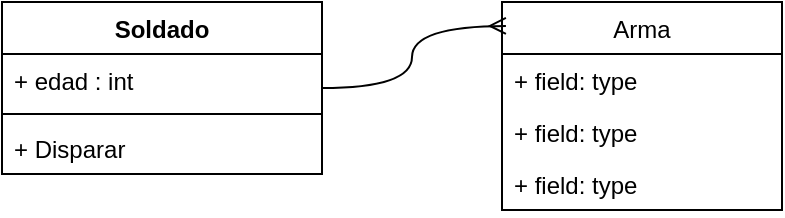 <mxfile version="14.9.1" type="github">
  <diagram id="du1G-gv9TarFtcxqDP6g" name="Page-1">
    <mxGraphModel dx="868" dy="425" grid="1" gridSize="10" guides="1" tooltips="1" connect="1" arrows="1" fold="1" page="1" pageScale="1" pageWidth="827" pageHeight="1169" math="0" shadow="0">
      <root>
        <mxCell id="0" />
        <mxCell id="1" parent="0" />
        <mxCell id="mFIl1UfdfistAR_KeeVp-9" style="edgeStyle=orthogonalEdgeStyle;rounded=0;orthogonalLoop=1;jettySize=auto;html=1;entryX=0.014;entryY=0.115;entryDx=0;entryDy=0;entryPerimeter=0;exitX=1;exitY=0.654;exitDx=0;exitDy=0;exitPerimeter=0;curved=1;endArrow=ERmany;endFill=0;" edge="1" parent="1" source="mFIl1UfdfistAR_KeeVp-2" target="mFIl1UfdfistAR_KeeVp-5">
          <mxGeometry relative="1" as="geometry" />
        </mxCell>
        <mxCell id="mFIl1UfdfistAR_KeeVp-1" value="Soldado" style="swimlane;fontStyle=1;align=center;verticalAlign=top;childLayout=stackLayout;horizontal=1;startSize=26;horizontalStack=0;resizeParent=1;resizeParentMax=0;resizeLast=0;collapsible=1;marginBottom=0;" vertex="1" parent="1">
          <mxGeometry x="110" y="180" width="160" height="86" as="geometry" />
        </mxCell>
        <mxCell id="mFIl1UfdfistAR_KeeVp-2" value="+ edad : int" style="text;strokeColor=none;fillColor=none;align=left;verticalAlign=top;spacingLeft=4;spacingRight=4;overflow=hidden;rotatable=0;points=[[0,0.5],[1,0.5]];portConstraint=eastwest;" vertex="1" parent="mFIl1UfdfistAR_KeeVp-1">
          <mxGeometry y="26" width="160" height="26" as="geometry" />
        </mxCell>
        <mxCell id="mFIl1UfdfistAR_KeeVp-3" value="" style="line;strokeWidth=1;fillColor=none;align=left;verticalAlign=middle;spacingTop=-1;spacingLeft=3;spacingRight=3;rotatable=0;labelPosition=right;points=[];portConstraint=eastwest;" vertex="1" parent="mFIl1UfdfistAR_KeeVp-1">
          <mxGeometry y="52" width="160" height="8" as="geometry" />
        </mxCell>
        <mxCell id="mFIl1UfdfistAR_KeeVp-4" value="+ Disparar" style="text;strokeColor=none;fillColor=none;align=left;verticalAlign=top;spacingLeft=4;spacingRight=4;overflow=hidden;rotatable=0;points=[[0,0.5],[1,0.5]];portConstraint=eastwest;" vertex="1" parent="mFIl1UfdfistAR_KeeVp-1">
          <mxGeometry y="60" width="160" height="26" as="geometry" />
        </mxCell>
        <mxCell id="mFIl1UfdfistAR_KeeVp-5" value="Arma" style="swimlane;fontStyle=0;childLayout=stackLayout;horizontal=1;startSize=26;fillColor=none;horizontalStack=0;resizeParent=1;resizeParentMax=0;resizeLast=0;collapsible=1;marginBottom=0;" vertex="1" parent="1">
          <mxGeometry x="360" y="180" width="140" height="104" as="geometry" />
        </mxCell>
        <mxCell id="mFIl1UfdfistAR_KeeVp-6" value="+ field: type" style="text;strokeColor=none;fillColor=none;align=left;verticalAlign=top;spacingLeft=4;spacingRight=4;overflow=hidden;rotatable=0;points=[[0,0.5],[1,0.5]];portConstraint=eastwest;" vertex="1" parent="mFIl1UfdfistAR_KeeVp-5">
          <mxGeometry y="26" width="140" height="26" as="geometry" />
        </mxCell>
        <mxCell id="mFIl1UfdfistAR_KeeVp-7" value="+ field: type" style="text;strokeColor=none;fillColor=none;align=left;verticalAlign=top;spacingLeft=4;spacingRight=4;overflow=hidden;rotatable=0;points=[[0,0.5],[1,0.5]];portConstraint=eastwest;" vertex="1" parent="mFIl1UfdfistAR_KeeVp-5">
          <mxGeometry y="52" width="140" height="26" as="geometry" />
        </mxCell>
        <mxCell id="mFIl1UfdfistAR_KeeVp-8" value="+ field: type" style="text;strokeColor=none;fillColor=none;align=left;verticalAlign=top;spacingLeft=4;spacingRight=4;overflow=hidden;rotatable=0;points=[[0,0.5],[1,0.5]];portConstraint=eastwest;" vertex="1" parent="mFIl1UfdfistAR_KeeVp-5">
          <mxGeometry y="78" width="140" height="26" as="geometry" />
        </mxCell>
      </root>
    </mxGraphModel>
  </diagram>
</mxfile>
